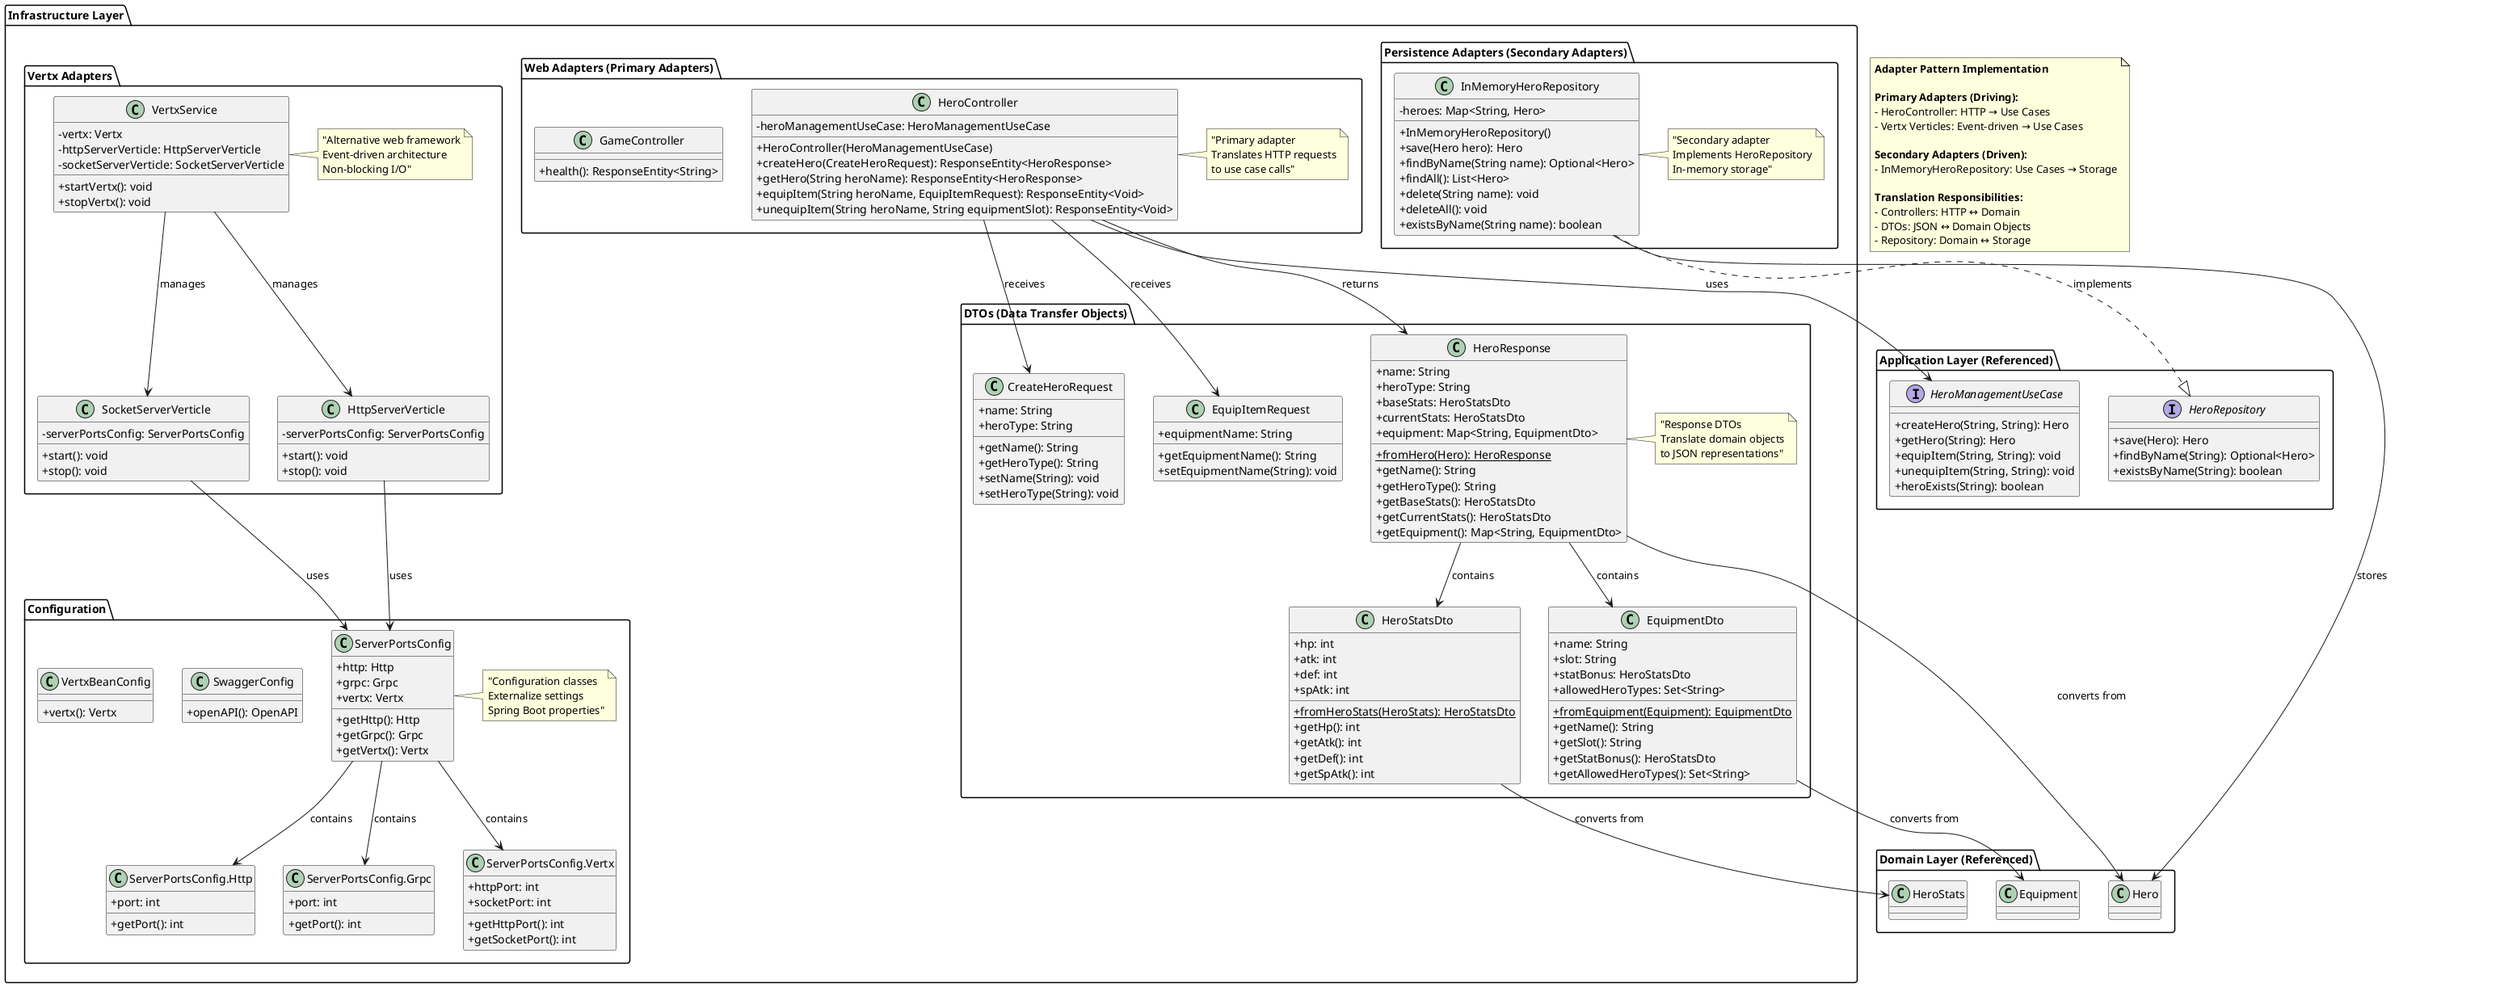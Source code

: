 @startuml Infrastructure Layer
skinparam classAttributeIconSize 0
!define RECTANGLE class

package "Infrastructure Layer" {
  
  package "Web Adapters (Primary Adapters)" {
    class HeroController {
      -heroManagementUseCase: HeroManagementUseCase
      
      +HeroController(HeroManagementUseCase)
      +createHero(CreateHeroRequest): ResponseEntity<HeroResponse>
      +getHero(String heroName): ResponseEntity<HeroResponse>
      +equipItem(String heroName, EquipItemRequest): ResponseEntity<Void>
      +unequipItem(String heroName, String equipmentSlot): ResponseEntity<Void>
    }
    
    class GameController {
      +health(): ResponseEntity<String>
    }
    
    note right of HeroController : "Primary adapter\nTranslates HTTP requests\nto use case calls"
  }
  
  package "DTOs (Data Transfer Objects)" {
    class CreateHeroRequest {
      +name: String
      +heroType: String
      
      +getName(): String
      +getHeroType(): String
      +setName(String): void
      +setHeroType(String): void
    }
    
    class EquipItemRequest {
      +equipmentName: String
      
      +getEquipmentName(): String
      +setEquipmentName(String): void
    }
    
    class HeroResponse {
      +name: String
      +heroType: String
      +baseStats: HeroStatsDto
      +currentStats: HeroStatsDto
      +equipment: Map<String, EquipmentDto>
      
      +fromHero(Hero): HeroResponse {static}
      +getName(): String
      +getHeroType(): String
      +getBaseStats(): HeroStatsDto
      +getCurrentStats(): HeroStatsDto
      +getEquipment(): Map<String, EquipmentDto>
    }
    
    class HeroStatsDto {
      +hp: int
      +atk: int
      +def: int
      +spAtk: int
      
      +fromHeroStats(HeroStats): HeroStatsDto {static}
      +getHp(): int
      +getAtk(): int
      +getDef(): int
      +getSpAtk(): int
    }
    
    class EquipmentDto {
      +name: String
      +slot: String
      +statBonus: HeroStatsDto
      +allowedHeroTypes: Set<String>
      
      +fromEquipment(Equipment): EquipmentDto {static}
      +getName(): String
      +getSlot(): String
      +getStatBonus(): HeroStatsDto
      +getAllowedHeroTypes(): Set<String>
    }
    
    note right of HeroResponse : "Response DTOs\nTranslate domain objects\nto JSON representations"
  }
  
  package "Persistence Adapters (Secondary Adapters)" {
    class InMemoryHeroRepository {
      -heroes: Map<String, Hero>
      
      +InMemoryHeroRepository()
      +save(Hero hero): Hero
      +findByName(String name): Optional<Hero>
      +findAll(): List<Hero>
      +delete(String name): void
      +deleteAll(): void
      +existsByName(String name): boolean
    }
    
    note right of InMemoryHeroRepository : "Secondary adapter\nImplements HeroRepository\nIn-memory storage"
  }
  
  package "Vertx Adapters" {
    class HttpServerVerticle {
      -serverPortsConfig: ServerPortsConfig
      
      +start(): void
      +stop(): void
    }
    
    class SocketServerVerticle {
      -serverPortsConfig: ServerPortsConfig
      
      +start(): void
      +stop(): void
    }
    
    class VertxService {
      -vertx: Vertx
      -httpServerVerticle: HttpServerVerticle
      -socketServerVerticle: SocketServerVerticle
      
      +startVertx(): void
      +stopVertx(): void
    }
    
    note right of VertxService : "Alternative web framework\nEvent-driven architecture\nNon-blocking I/O"
  }
  
  package "Configuration" {
    class ServerPortsConfig {
      +http: Http
      +grpc: Grpc
      +vertx: Vertx
      
      +getHttp(): Http
      +getGrpc(): Grpc
      +getVertx(): Vertx
    }
    
    class "ServerPortsConfig.Http" as Http {
      +port: int
      +getPort(): int
    }
    
    class "ServerPortsConfig.Grpc" as Grpc {
      +port: int
      +getPort(): int
    }
    
    class "ServerPortsConfig.Vertx" as VertxConfig {
      +httpPort: int
      +socketPort: int
      +getHttpPort(): int
      +getSocketPort(): int
    }
    
    class SwaggerConfig {
      +openAPI(): OpenAPI
    }
    
    class VertxBeanConfig {
      +vertx(): Vertx
    }
    
    note right of ServerPortsConfig : "Configuration classes\nExternalize settings\nSpring Boot properties"
  }
}

package "Application Layer (Referenced)" {
  interface HeroManagementUseCase {
    +createHero(String, String): Hero
    +getHero(String): Hero
    +equipItem(String, String): void
    +unequipItem(String, String): void
    +heroExists(String): boolean
  }
  
  interface HeroRepository {
    +save(Hero): Hero
    +findByName(String): Optional<Hero>
    +existsByName(String): boolean
  }
}

package "Domain Layer (Referenced)" {
  class Hero
  class Equipment
  class HeroStats
}

' Relationships - Web Layer
HeroController --> HeroManagementUseCase : uses
HeroController --> CreateHeroRequest : receives
HeroController --> EquipItemRequest : receives
HeroController --> HeroResponse : returns

' Relationships - DTOs
HeroResponse --> HeroStatsDto : contains
HeroResponse --> EquipmentDto : contains
HeroResponse --> Hero : converts from
HeroStatsDto --> HeroStats : converts from
EquipmentDto --> Equipment : converts from

' Relationships - Persistence
InMemoryHeroRepository ..|> HeroRepository : implements
InMemoryHeroRepository --> Hero : stores

' Relationships - Vertx
VertxService --> HttpServerVerticle : manages
VertxService --> SocketServerVerticle : manages
HttpServerVerticle --> ServerPortsConfig : uses
SocketServerVerticle --> ServerPortsConfig : uses

' Relationships - Configuration
ServerPortsConfig --> Http : contains
ServerPortsConfig --> Grpc : contains
ServerPortsConfig --> VertxConfig : contains

' Adapter Pattern Annotations
note as AdapterNote
  **Adapter Pattern Implementation**
  
  **Primary Adapters (Driving):**
  - HeroController: HTTP → Use Cases
  - Vertx Verticles: Event-driven → Use Cases
  
  **Secondary Adapters (Driven):**
  - InMemoryHeroRepository: Use Cases → Storage
  
  **Translation Responsibilities:**
  - Controllers: HTTP ↔ Domain
  - DTOs: JSON ↔ Domain Objects
  - Repository: Domain ↔ Storage
end note

@enduml